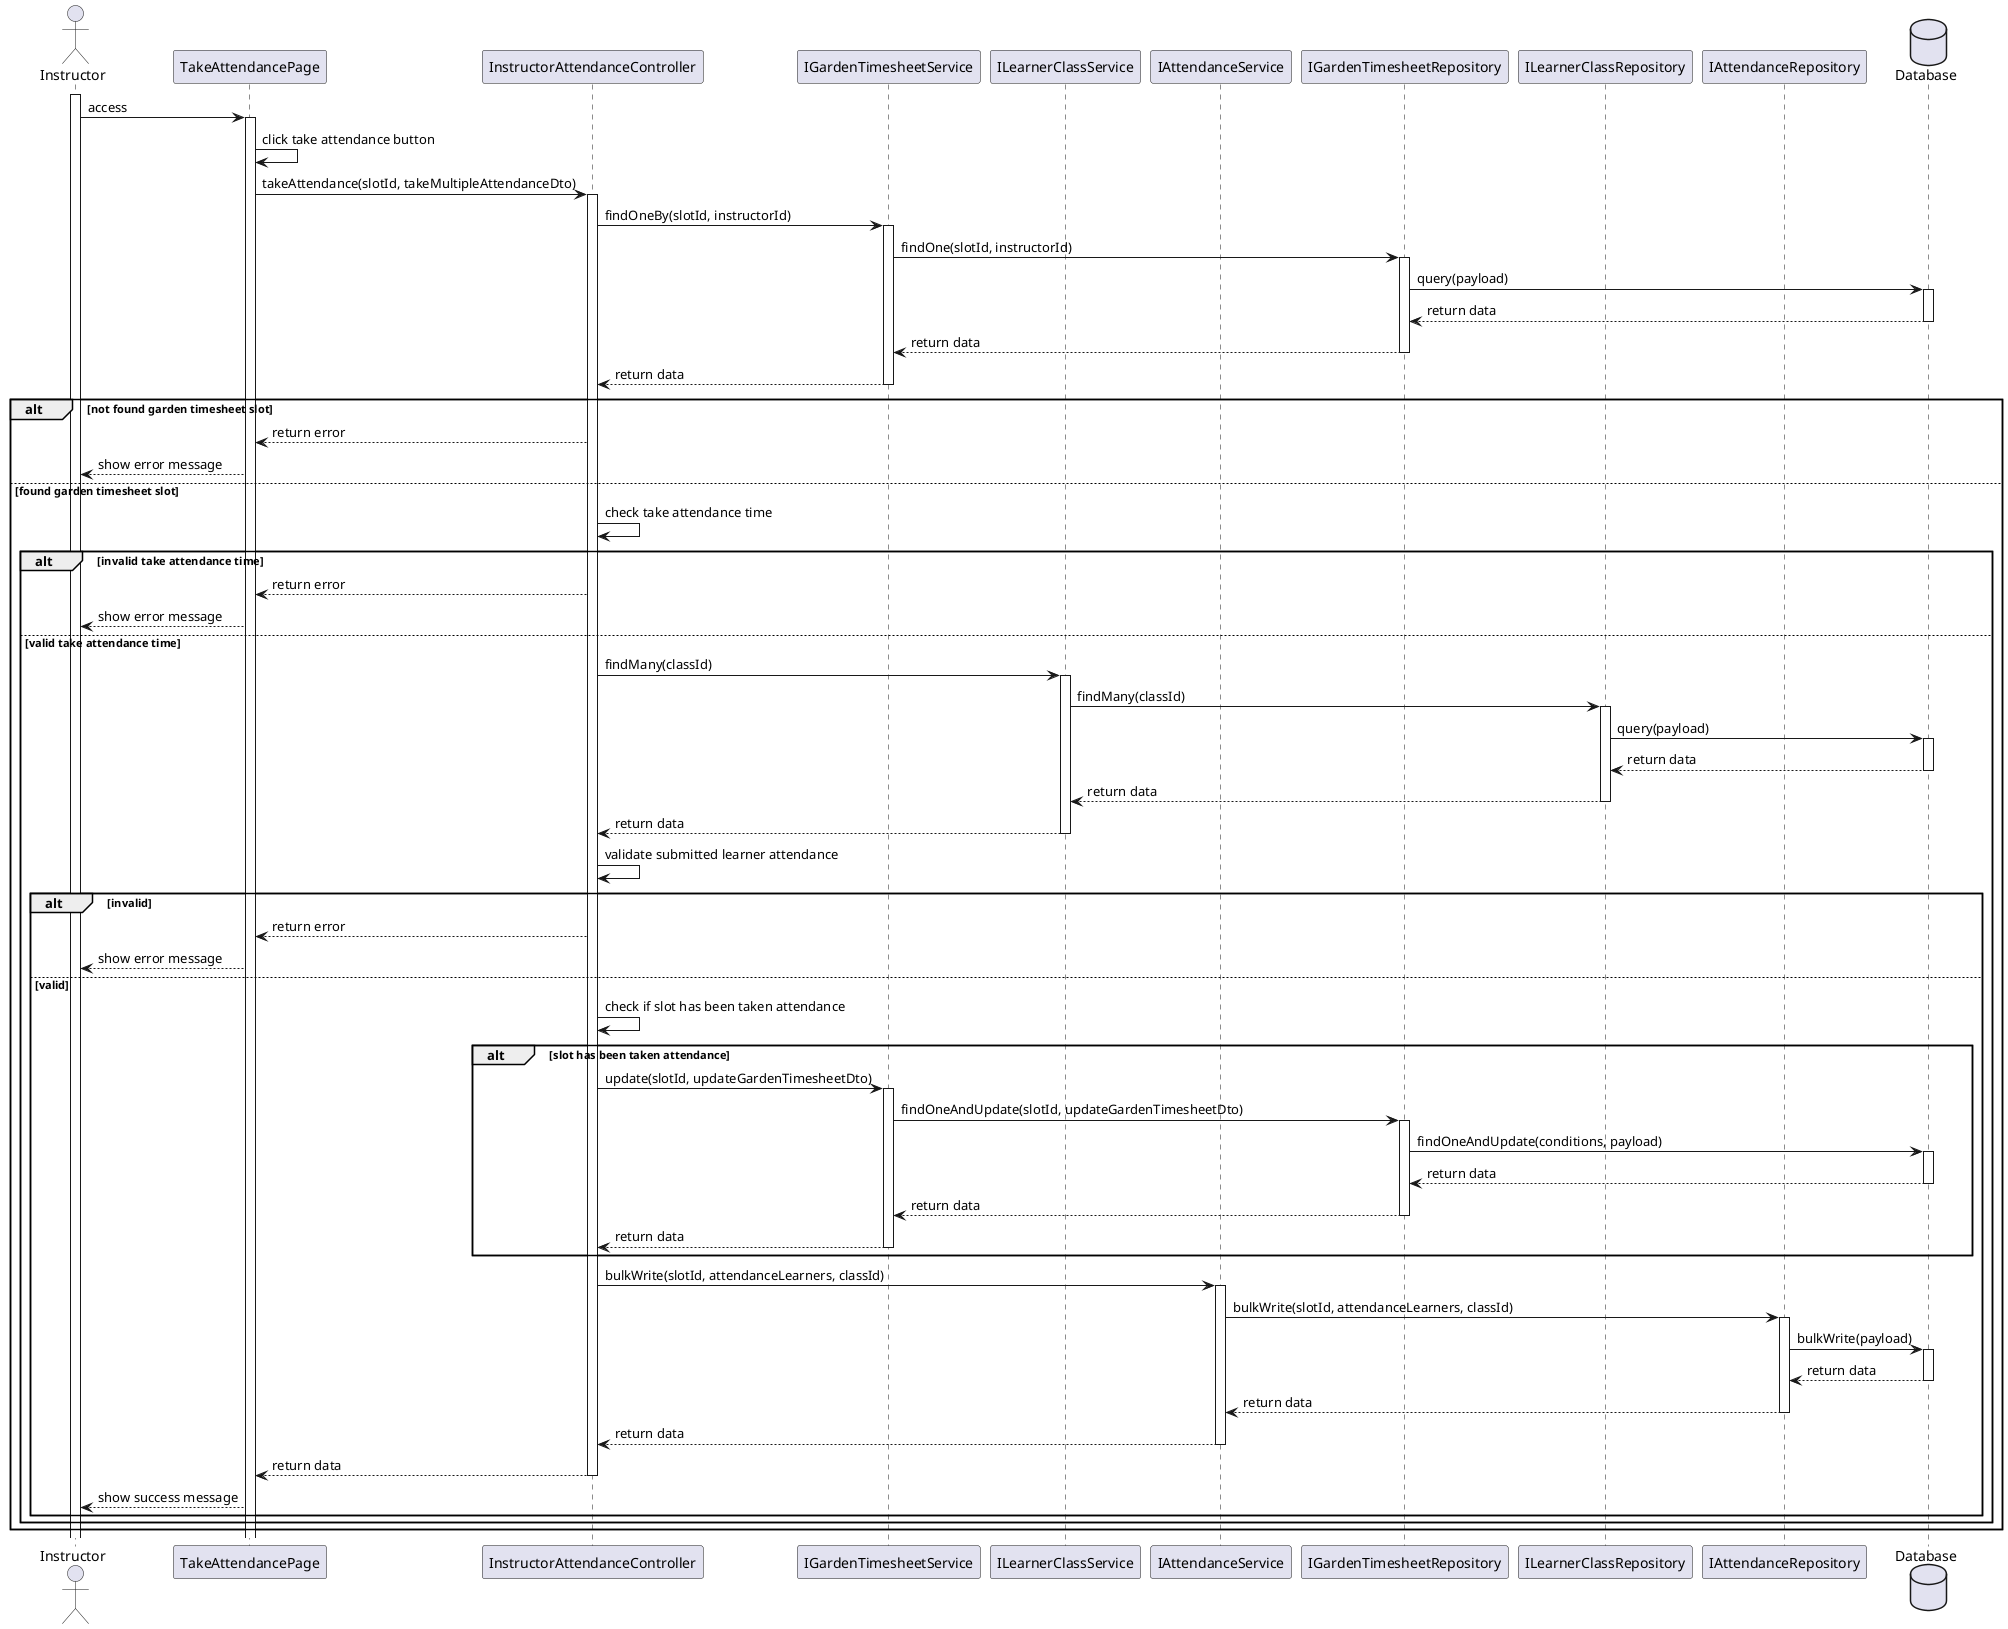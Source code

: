 @startuml

actor Instructor
participant TakeAttendancePage
participant InstructorAttendanceController
participant IGardenTimesheetService
participant ILearnerClassService
participant IAttendanceService
participant IGardenTimesheetRepository
participant ILearnerClassRepository
participant IAttendanceRepository
database Database

activate Instructor
Instructor -> TakeAttendancePage: access
activate TakeAttendancePage
TakeAttendancePage -> TakeAttendancePage: click take attendance button
TakeAttendancePage -> InstructorAttendanceController: takeAttendance(slotId, takeMultipleAttendanceDto)
activate InstructorAttendanceController
InstructorAttendanceController -> IGardenTimesheetService: findOneBy(slotId, instructorId)
activate IGardenTimesheetService
IGardenTimesheetService -> IGardenTimesheetRepository: findOne(slotId, instructorId)
activate IGardenTimesheetRepository
IGardenTimesheetRepository -> Database: query(payload)
activate Database
Database --> IGardenTimesheetRepository: return data
deactivate Database
IGardenTimesheetRepository --> IGardenTimesheetService: return data
deactivate IGardenTimesheetRepository
IGardenTimesheetService --> InstructorAttendanceController: return data
deactivate IGardenTimesheetService
alt not found garden timesheet slot
    InstructorAttendanceController --> TakeAttendancePage: return error
    TakeAttendancePage --> Instructor: show error message
else found garden timesheet slot
    InstructorAttendanceController -> InstructorAttendanceController: check take attendance time
    alt invalid take attendance time
        InstructorAttendanceController --> TakeAttendancePage: return error
        TakeAttendancePage --> Instructor: show error message
    else valid take attendance time
        InstructorAttendanceController -> ILearnerClassService: findMany(classId)
        activate ILearnerClassService
        ILearnerClassService -> ILearnerClassRepository: findMany(classId)
        activate ILearnerClassRepository
        ILearnerClassRepository -> Database: query(payload)
        activate Database
        Database --> ILearnerClassRepository: return data
        deactivate Database
        ILearnerClassRepository --> ILearnerClassService: return data
        deactivate ILearnerClassRepository
        ILearnerClassService --> InstructorAttendanceController: return data
        deactivate ILearnerClassService
        InstructorAttendanceController -> InstructorAttendanceController: validate submitted learner attendance
        alt invalid
            InstructorAttendanceController --> TakeAttendancePage: return error
            TakeAttendancePage --> Instructor: show error message
        else valid
            InstructorAttendanceController -> InstructorAttendanceController: check if slot has been taken attendance
            alt slot has been taken attendance
                InstructorAttendanceController -> IGardenTimesheetService: update(slotId, updateGardenTimesheetDto)
                activate IGardenTimesheetService
                IGardenTimesheetService -> IGardenTimesheetRepository: findOneAndUpdate(slotId, updateGardenTimesheetDto)
                activate IGardenTimesheetRepository
                IGardenTimesheetRepository -> Database: findOneAndUpdate(conditions, payload)
                activate Database
                Database --> IGardenTimesheetRepository: return data
                deactivate Database
                IGardenTimesheetRepository --> IGardenTimesheetService: return data
                deactivate IGardenTimesheetRepository
                IGardenTimesheetService --> InstructorAttendanceController: return data
                deactivate IGardenTimesheetService
            end
            InstructorAttendanceController -> IAttendanceService: bulkWrite(slotId, attendanceLearners, classId)
            activate IAttendanceService
            IAttendanceService -> IAttendanceRepository: bulkWrite(slotId, attendanceLearners, classId)
            activate IAttendanceRepository
            IAttendanceRepository -> Database: bulkWrite(payload)
            activate Database
            Database --> IAttendanceRepository: return data
            deactivate Database
            IAttendanceRepository --> IAttendanceService: return data
            deactivate IAttendanceRepository
            IAttendanceService --> InstructorAttendanceController: return data
            deactivate IAttendanceService
            InstructorAttendanceController --> TakeAttendancePage: return data
            deactivate InstructorAttendanceController
            TakeAttendancePage --> Instructor: show success message
        end
    end
end

@enduml